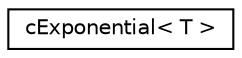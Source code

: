 digraph G
{
  edge [fontname="Helvetica",fontsize="10",labelfontname="Helvetica",labelfontsize="10"];
  node [fontname="Helvetica",fontsize="10",shape=record];
  rankdir="LR";
  Node1 [label="cExponential\< T \>",height=0.2,width=0.4,color="black", fillcolor="white", style="filled",URL="$classcExponential.html"];
}
